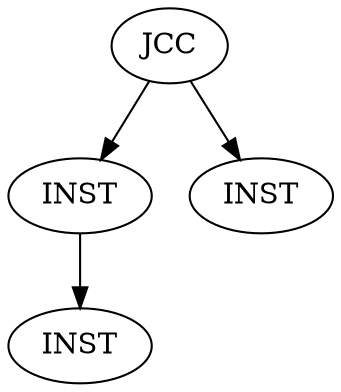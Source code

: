 Digraph G {
"A" [label = "JCC" , options="root"]
"B" [label = "INST"]
"C" [label = "INST"]
"D" [label = "INST"]
"A" -> "B"
"A" -> "C"
"B" -> "D"
}
